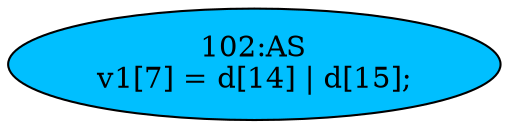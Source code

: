 strict digraph "" {
	node [label="\N"];
	"102:AS"	 [ast="<pyverilog.vparser.ast.Assign object at 0x7fee2312a610>",
		def_var="['v1']",
		fillcolor=deepskyblue,
		label="102:AS
v1[7] = d[14] | d[15];",
		statements="[]",
		style=filled,
		typ=Assign,
		use_var="['d', 'd']"];
}
